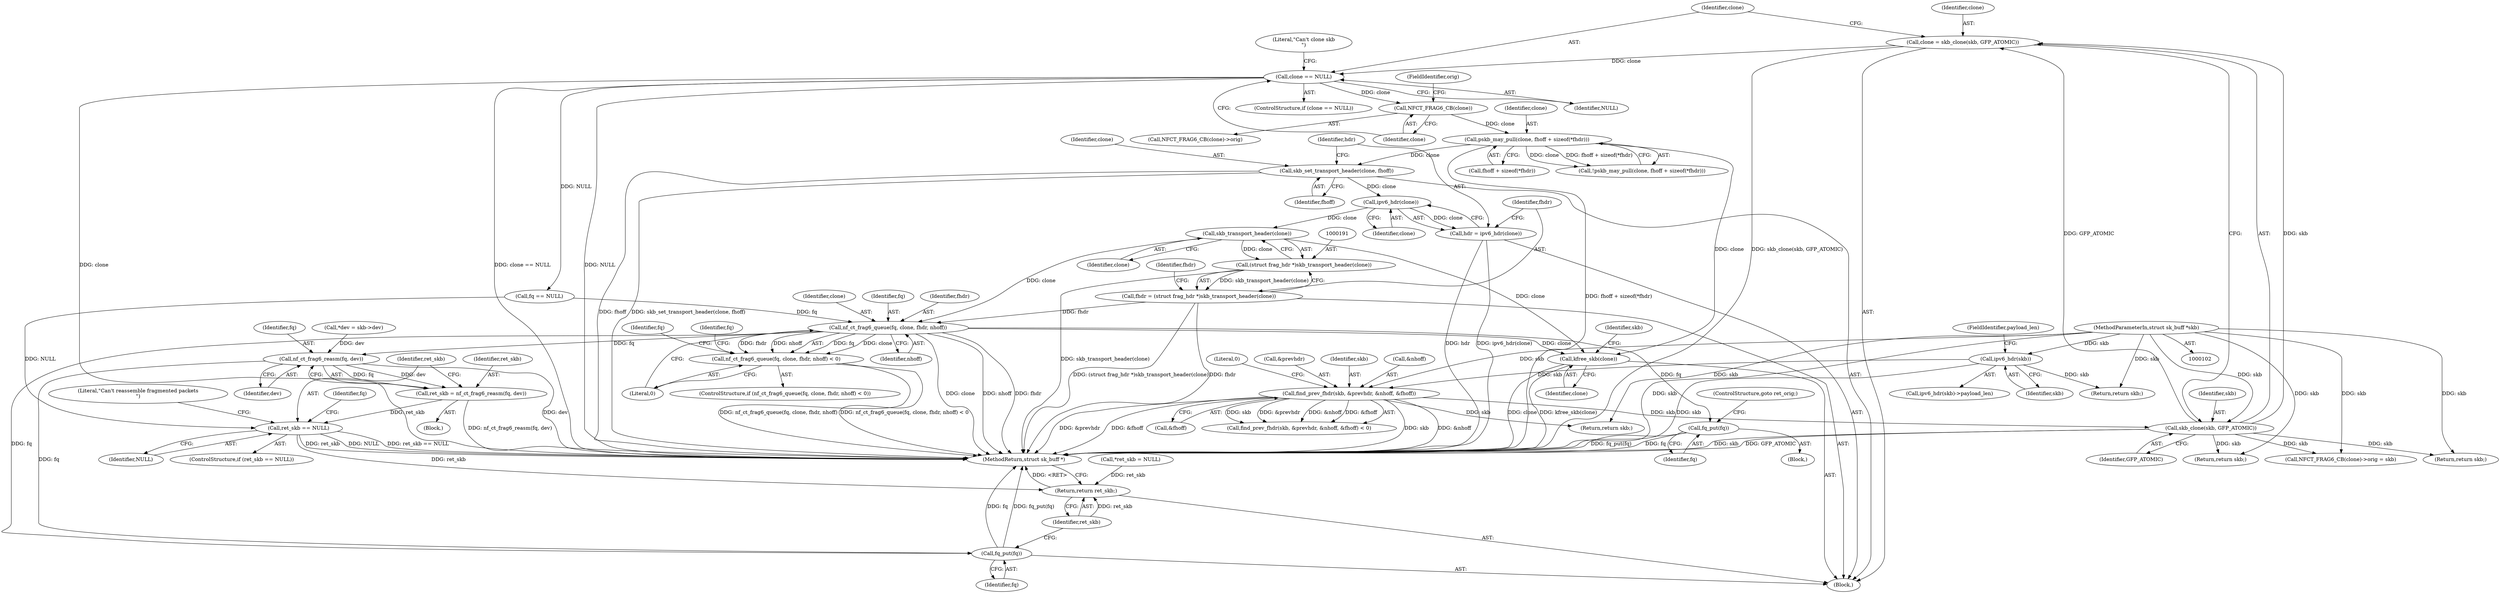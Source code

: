 digraph "0_linux_9e2dcf72023d1447f09c47d77c99b0c49659e5ce@pointer" {
"1000181" [label="(Call,skb_set_transport_header(clone, fhoff))"];
"1000170" [label="(Call,pskb_may_pull(clone, fhoff + sizeof(*fhdr)))"];
"1000164" [label="(Call,NFCT_FRAG6_CB(clone))"];
"1000154" [label="(Call,clone == NULL)"];
"1000148" [label="(Call,clone = skb_clone(skb, GFP_ATOMIC))"];
"1000150" [label="(Call,skb_clone(skb, GFP_ATOMIC))"];
"1000137" [label="(Call,find_prev_fhdr(skb, &prevhdr, &nhoff, &fhoff))"];
"1000126" [label="(Call,ipv6_hdr(skb))"];
"1000103" [label="(MethodParameterIn,struct sk_buff *skb)"];
"1000186" [label="(Call,ipv6_hdr(clone))"];
"1000184" [label="(Call,hdr = ipv6_hdr(clone))"];
"1000192" [label="(Call,skb_transport_header(clone))"];
"1000190" [label="(Call,(struct frag_hdr *)skb_transport_header(clone))"];
"1000188" [label="(Call,fhdr = (struct frag_hdr *)skb_transport_header(clone))"];
"1000249" [label="(Call,nf_ct_frag6_queue(fq, clone, fhdr, nhoff))"];
"1000248" [label="(Call,nf_ct_frag6_queue(fq, clone, fhdr, nhoff) < 0)"];
"1000265" [label="(Call,fq_put(fq))"];
"1000293" [label="(Call,nf_ct_frag6_reasm(fq, dev))"];
"1000291" [label="(Call,ret_skb = nf_ct_frag6_reasm(fq, dev))"];
"1000297" [label="(Call,ret_skb == NULL)"];
"1000311" [label="(Return,return ret_skb;)"];
"1000309" [label="(Call,fq_put(fq))"];
"1000314" [label="(Call,kfree_skb(clone))"];
"1000292" [label="(Identifier,ret_skb)"];
"1000182" [label="(Identifier,clone)"];
"1000128" [label="(FieldIdentifier,payload_len)"];
"1000315" [label="(Identifier,clone)"];
"1000311" [label="(Return,return ret_skb;)"];
"1000314" [label="(Call,kfree_skb(clone))"];
"1000186" [label="(Call,ipv6_hdr(clone))"];
"1000151" [label="(Identifier,skb)"];
"1000273" [label="(Identifier,fq)"];
"1000137" [label="(Call,find_prev_fhdr(skb, &prevhdr, &nhoff, &fhoff))"];
"1000301" [label="(Literal,\"Can't reassemble fragmented packets\n\")"];
"1000141" [label="(Call,&nhoff)"];
"1000156" [label="(Identifier,NULL)"];
"1000290" [label="(Block,)"];
"1000146" [label="(Return,return skb;)"];
"1000162" [label="(Call,NFCT_FRAG6_CB(clone)->orig = skb)"];
"1000265" [label="(Call,fq_put(fq))"];
"1000233" [label="(Call,fq == NULL)"];
"1000154" [label="(Call,clone == NULL)"];
"1000306" [label="(Identifier,fq)"];
"1000170" [label="(Call,pskb_may_pull(clone, fhoff + sizeof(*fhdr)))"];
"1000145" [label="(Literal,0)"];
"1000126" [label="(Call,ipv6_hdr(skb))"];
"1000247" [label="(ControlStructure,if (nf_ct_frag6_queue(fq, clone, fhdr, nhoff) < 0))"];
"1000143" [label="(Call,&fhoff)"];
"1000252" [label="(Identifier,fhdr)"];
"1000291" [label="(Call,ret_skb = nf_ct_frag6_reasm(fq, dev))"];
"1000297" [label="(Call,ret_skb == NULL)"];
"1000248" [label="(Call,nf_ct_frag6_queue(fq, clone, fhdr, nhoff) < 0)"];
"1000171" [label="(Identifier,clone)"];
"1000189" [label="(Identifier,fhdr)"];
"1000251" [label="(Identifier,clone)"];
"1000120" [label="(Call,*ret_skb = NULL)"];
"1000164" [label="(Call,NFCT_FRAG6_CB(clone))"];
"1000136" [label="(Call,find_prev_fhdr(skb, &prevhdr, &nhoff, &fhoff) < 0)"];
"1000309" [label="(Call,fq_put(fq))"];
"1000160" [label="(Return,return skb;)"];
"1000169" [label="(Call,!pskb_may_pull(clone, fhoff + sizeof(*fhdr)))"];
"1000149" [label="(Identifier,clone)"];
"1000192" [label="(Call,skb_transport_header(clone))"];
"1000260" [label="(Identifier,fq)"];
"1000310" [label="(Identifier,fq)"];
"1000318" [label="(MethodReturn,struct sk_buff *)"];
"1000296" [label="(ControlStructure,if (ret_skb == NULL))"];
"1000250" [label="(Identifier,fq)"];
"1000294" [label="(Identifier,fq)"];
"1000249" [label="(Call,nf_ct_frag6_queue(fq, clone, fhdr, nhoff))"];
"1000155" [label="(Identifier,clone)"];
"1000190" [label="(Call,(struct frag_hdr *)skb_transport_header(clone))"];
"1000148" [label="(Call,clone = skb_clone(skb, GFP_ATOMIC))"];
"1000108" [label="(Call,*dev = skb->dev)"];
"1000299" [label="(Identifier,NULL)"];
"1000183" [label="(Identifier,fhoff)"];
"1000153" [label="(ControlStructure,if (clone == NULL))"];
"1000133" [label="(Return,return skb;)"];
"1000127" [label="(Identifier,skb)"];
"1000103" [label="(MethodParameterIn,struct sk_buff *skb)"];
"1000253" [label="(Identifier,nhoff)"];
"1000152" [label="(Identifier,GFP_ATOMIC)"];
"1000317" [label="(Identifier,skb)"];
"1000105" [label="(Block,)"];
"1000150" [label="(Call,skb_clone(skb, GFP_ATOMIC))"];
"1000254" [label="(Literal,0)"];
"1000139" [label="(Call,&prevhdr)"];
"1000166" [label="(FieldIdentifier,orig)"];
"1000188" [label="(Call,fhdr = (struct frag_hdr *)skb_transport_header(clone))"];
"1000198" [label="(Identifier,fhdr)"];
"1000316" [label="(Return,return skb;)"];
"1000267" [label="(ControlStructure,goto ret_orig;)"];
"1000295" [label="(Identifier,dev)"];
"1000165" [label="(Identifier,clone)"];
"1000184" [label="(Call,hdr = ipv6_hdr(clone))"];
"1000138" [label="(Identifier,skb)"];
"1000298" [label="(Identifier,ret_skb)"];
"1000312" [label="(Identifier,ret_skb)"];
"1000266" [label="(Identifier,fq)"];
"1000159" [label="(Literal,\"Can't clone skb\n\")"];
"1000125" [label="(Call,ipv6_hdr(skb)->payload_len)"];
"1000187" [label="(Identifier,clone)"];
"1000293" [label="(Call,nf_ct_frag6_reasm(fq, dev))"];
"1000255" [label="(Block,)"];
"1000163" [label="(Call,NFCT_FRAG6_CB(clone)->orig)"];
"1000172" [label="(Call,fhoff + sizeof(*fhdr))"];
"1000185" [label="(Identifier,hdr)"];
"1000193" [label="(Identifier,clone)"];
"1000181" [label="(Call,skb_set_transport_header(clone, fhoff))"];
"1000181" -> "1000105"  [label="AST: "];
"1000181" -> "1000183"  [label="CFG: "];
"1000182" -> "1000181"  [label="AST: "];
"1000183" -> "1000181"  [label="AST: "];
"1000185" -> "1000181"  [label="CFG: "];
"1000181" -> "1000318"  [label="DDG: skb_set_transport_header(clone, fhoff)"];
"1000181" -> "1000318"  [label="DDG: fhoff"];
"1000170" -> "1000181"  [label="DDG: clone"];
"1000181" -> "1000186"  [label="DDG: clone"];
"1000170" -> "1000169"  [label="AST: "];
"1000170" -> "1000172"  [label="CFG: "];
"1000171" -> "1000170"  [label="AST: "];
"1000172" -> "1000170"  [label="AST: "];
"1000169" -> "1000170"  [label="CFG: "];
"1000170" -> "1000318"  [label="DDG: fhoff + sizeof(*fhdr)"];
"1000170" -> "1000169"  [label="DDG: clone"];
"1000170" -> "1000169"  [label="DDG: fhoff + sizeof(*fhdr)"];
"1000164" -> "1000170"  [label="DDG: clone"];
"1000170" -> "1000314"  [label="DDG: clone"];
"1000164" -> "1000163"  [label="AST: "];
"1000164" -> "1000165"  [label="CFG: "];
"1000165" -> "1000164"  [label="AST: "];
"1000166" -> "1000164"  [label="CFG: "];
"1000154" -> "1000164"  [label="DDG: clone"];
"1000154" -> "1000153"  [label="AST: "];
"1000154" -> "1000156"  [label="CFG: "];
"1000155" -> "1000154"  [label="AST: "];
"1000156" -> "1000154"  [label="AST: "];
"1000159" -> "1000154"  [label="CFG: "];
"1000165" -> "1000154"  [label="CFG: "];
"1000154" -> "1000318"  [label="DDG: clone"];
"1000154" -> "1000318"  [label="DDG: clone == NULL"];
"1000154" -> "1000318"  [label="DDG: NULL"];
"1000148" -> "1000154"  [label="DDG: clone"];
"1000154" -> "1000233"  [label="DDG: NULL"];
"1000148" -> "1000105"  [label="AST: "];
"1000148" -> "1000150"  [label="CFG: "];
"1000149" -> "1000148"  [label="AST: "];
"1000150" -> "1000148"  [label="AST: "];
"1000155" -> "1000148"  [label="CFG: "];
"1000148" -> "1000318"  [label="DDG: skb_clone(skb, GFP_ATOMIC)"];
"1000150" -> "1000148"  [label="DDG: skb"];
"1000150" -> "1000148"  [label="DDG: GFP_ATOMIC"];
"1000150" -> "1000152"  [label="CFG: "];
"1000151" -> "1000150"  [label="AST: "];
"1000152" -> "1000150"  [label="AST: "];
"1000150" -> "1000318"  [label="DDG: skb"];
"1000150" -> "1000318"  [label="DDG: GFP_ATOMIC"];
"1000137" -> "1000150"  [label="DDG: skb"];
"1000103" -> "1000150"  [label="DDG: skb"];
"1000150" -> "1000160"  [label="DDG: skb"];
"1000150" -> "1000162"  [label="DDG: skb"];
"1000150" -> "1000316"  [label="DDG: skb"];
"1000137" -> "1000136"  [label="AST: "];
"1000137" -> "1000143"  [label="CFG: "];
"1000138" -> "1000137"  [label="AST: "];
"1000139" -> "1000137"  [label="AST: "];
"1000141" -> "1000137"  [label="AST: "];
"1000143" -> "1000137"  [label="AST: "];
"1000145" -> "1000137"  [label="CFG: "];
"1000137" -> "1000318"  [label="DDG: &nhoff"];
"1000137" -> "1000318"  [label="DDG: &prevhdr"];
"1000137" -> "1000318"  [label="DDG: &fhoff"];
"1000137" -> "1000318"  [label="DDG: skb"];
"1000137" -> "1000136"  [label="DDG: skb"];
"1000137" -> "1000136"  [label="DDG: &prevhdr"];
"1000137" -> "1000136"  [label="DDG: &nhoff"];
"1000137" -> "1000136"  [label="DDG: &fhoff"];
"1000126" -> "1000137"  [label="DDG: skb"];
"1000103" -> "1000137"  [label="DDG: skb"];
"1000137" -> "1000146"  [label="DDG: skb"];
"1000126" -> "1000125"  [label="AST: "];
"1000126" -> "1000127"  [label="CFG: "];
"1000127" -> "1000126"  [label="AST: "];
"1000128" -> "1000126"  [label="CFG: "];
"1000126" -> "1000318"  [label="DDG: skb"];
"1000103" -> "1000126"  [label="DDG: skb"];
"1000126" -> "1000133"  [label="DDG: skb"];
"1000103" -> "1000102"  [label="AST: "];
"1000103" -> "1000318"  [label="DDG: skb"];
"1000103" -> "1000133"  [label="DDG: skb"];
"1000103" -> "1000146"  [label="DDG: skb"];
"1000103" -> "1000160"  [label="DDG: skb"];
"1000103" -> "1000162"  [label="DDG: skb"];
"1000103" -> "1000316"  [label="DDG: skb"];
"1000186" -> "1000184"  [label="AST: "];
"1000186" -> "1000187"  [label="CFG: "];
"1000187" -> "1000186"  [label="AST: "];
"1000184" -> "1000186"  [label="CFG: "];
"1000186" -> "1000184"  [label="DDG: clone"];
"1000186" -> "1000192"  [label="DDG: clone"];
"1000184" -> "1000105"  [label="AST: "];
"1000185" -> "1000184"  [label="AST: "];
"1000189" -> "1000184"  [label="CFG: "];
"1000184" -> "1000318"  [label="DDG: hdr"];
"1000184" -> "1000318"  [label="DDG: ipv6_hdr(clone)"];
"1000192" -> "1000190"  [label="AST: "];
"1000192" -> "1000193"  [label="CFG: "];
"1000193" -> "1000192"  [label="AST: "];
"1000190" -> "1000192"  [label="CFG: "];
"1000192" -> "1000190"  [label="DDG: clone"];
"1000192" -> "1000249"  [label="DDG: clone"];
"1000192" -> "1000314"  [label="DDG: clone"];
"1000190" -> "1000188"  [label="AST: "];
"1000191" -> "1000190"  [label="AST: "];
"1000188" -> "1000190"  [label="CFG: "];
"1000190" -> "1000318"  [label="DDG: skb_transport_header(clone)"];
"1000190" -> "1000188"  [label="DDG: skb_transport_header(clone)"];
"1000188" -> "1000105"  [label="AST: "];
"1000189" -> "1000188"  [label="AST: "];
"1000198" -> "1000188"  [label="CFG: "];
"1000188" -> "1000318"  [label="DDG: (struct frag_hdr *)skb_transport_header(clone)"];
"1000188" -> "1000318"  [label="DDG: fhdr"];
"1000188" -> "1000249"  [label="DDG: fhdr"];
"1000249" -> "1000248"  [label="AST: "];
"1000249" -> "1000253"  [label="CFG: "];
"1000250" -> "1000249"  [label="AST: "];
"1000251" -> "1000249"  [label="AST: "];
"1000252" -> "1000249"  [label="AST: "];
"1000253" -> "1000249"  [label="AST: "];
"1000254" -> "1000249"  [label="CFG: "];
"1000249" -> "1000318"  [label="DDG: clone"];
"1000249" -> "1000318"  [label="DDG: nhoff"];
"1000249" -> "1000318"  [label="DDG: fhdr"];
"1000249" -> "1000248"  [label="DDG: fq"];
"1000249" -> "1000248"  [label="DDG: clone"];
"1000249" -> "1000248"  [label="DDG: fhdr"];
"1000249" -> "1000248"  [label="DDG: nhoff"];
"1000233" -> "1000249"  [label="DDG: fq"];
"1000249" -> "1000265"  [label="DDG: fq"];
"1000249" -> "1000293"  [label="DDG: fq"];
"1000249" -> "1000309"  [label="DDG: fq"];
"1000249" -> "1000314"  [label="DDG: clone"];
"1000248" -> "1000247"  [label="AST: "];
"1000248" -> "1000254"  [label="CFG: "];
"1000254" -> "1000248"  [label="AST: "];
"1000260" -> "1000248"  [label="CFG: "];
"1000273" -> "1000248"  [label="CFG: "];
"1000248" -> "1000318"  [label="DDG: nf_ct_frag6_queue(fq, clone, fhdr, nhoff) < 0"];
"1000248" -> "1000318"  [label="DDG: nf_ct_frag6_queue(fq, clone, fhdr, nhoff)"];
"1000265" -> "1000255"  [label="AST: "];
"1000265" -> "1000266"  [label="CFG: "];
"1000266" -> "1000265"  [label="AST: "];
"1000267" -> "1000265"  [label="CFG: "];
"1000265" -> "1000318"  [label="DDG: fq_put(fq)"];
"1000265" -> "1000318"  [label="DDG: fq"];
"1000293" -> "1000291"  [label="AST: "];
"1000293" -> "1000295"  [label="CFG: "];
"1000294" -> "1000293"  [label="AST: "];
"1000295" -> "1000293"  [label="AST: "];
"1000291" -> "1000293"  [label="CFG: "];
"1000293" -> "1000318"  [label="DDG: dev"];
"1000293" -> "1000291"  [label="DDG: fq"];
"1000293" -> "1000291"  [label="DDG: dev"];
"1000108" -> "1000293"  [label="DDG: dev"];
"1000293" -> "1000309"  [label="DDG: fq"];
"1000291" -> "1000290"  [label="AST: "];
"1000292" -> "1000291"  [label="AST: "];
"1000298" -> "1000291"  [label="CFG: "];
"1000291" -> "1000318"  [label="DDG: nf_ct_frag6_reasm(fq, dev)"];
"1000291" -> "1000297"  [label="DDG: ret_skb"];
"1000297" -> "1000296"  [label="AST: "];
"1000297" -> "1000299"  [label="CFG: "];
"1000298" -> "1000297"  [label="AST: "];
"1000299" -> "1000297"  [label="AST: "];
"1000301" -> "1000297"  [label="CFG: "];
"1000306" -> "1000297"  [label="CFG: "];
"1000297" -> "1000318"  [label="DDG: ret_skb"];
"1000297" -> "1000318"  [label="DDG: NULL"];
"1000297" -> "1000318"  [label="DDG: ret_skb == NULL"];
"1000233" -> "1000297"  [label="DDG: NULL"];
"1000297" -> "1000311"  [label="DDG: ret_skb"];
"1000311" -> "1000105"  [label="AST: "];
"1000311" -> "1000312"  [label="CFG: "];
"1000312" -> "1000311"  [label="AST: "];
"1000318" -> "1000311"  [label="CFG: "];
"1000311" -> "1000318"  [label="DDG: <RET>"];
"1000312" -> "1000311"  [label="DDG: ret_skb"];
"1000120" -> "1000311"  [label="DDG: ret_skb"];
"1000309" -> "1000105"  [label="AST: "];
"1000309" -> "1000310"  [label="CFG: "];
"1000310" -> "1000309"  [label="AST: "];
"1000312" -> "1000309"  [label="CFG: "];
"1000309" -> "1000318"  [label="DDG: fq"];
"1000309" -> "1000318"  [label="DDG: fq_put(fq)"];
"1000314" -> "1000105"  [label="AST: "];
"1000314" -> "1000315"  [label="CFG: "];
"1000315" -> "1000314"  [label="AST: "];
"1000317" -> "1000314"  [label="CFG: "];
"1000314" -> "1000318"  [label="DDG: clone"];
"1000314" -> "1000318"  [label="DDG: kfree_skb(clone)"];
}
